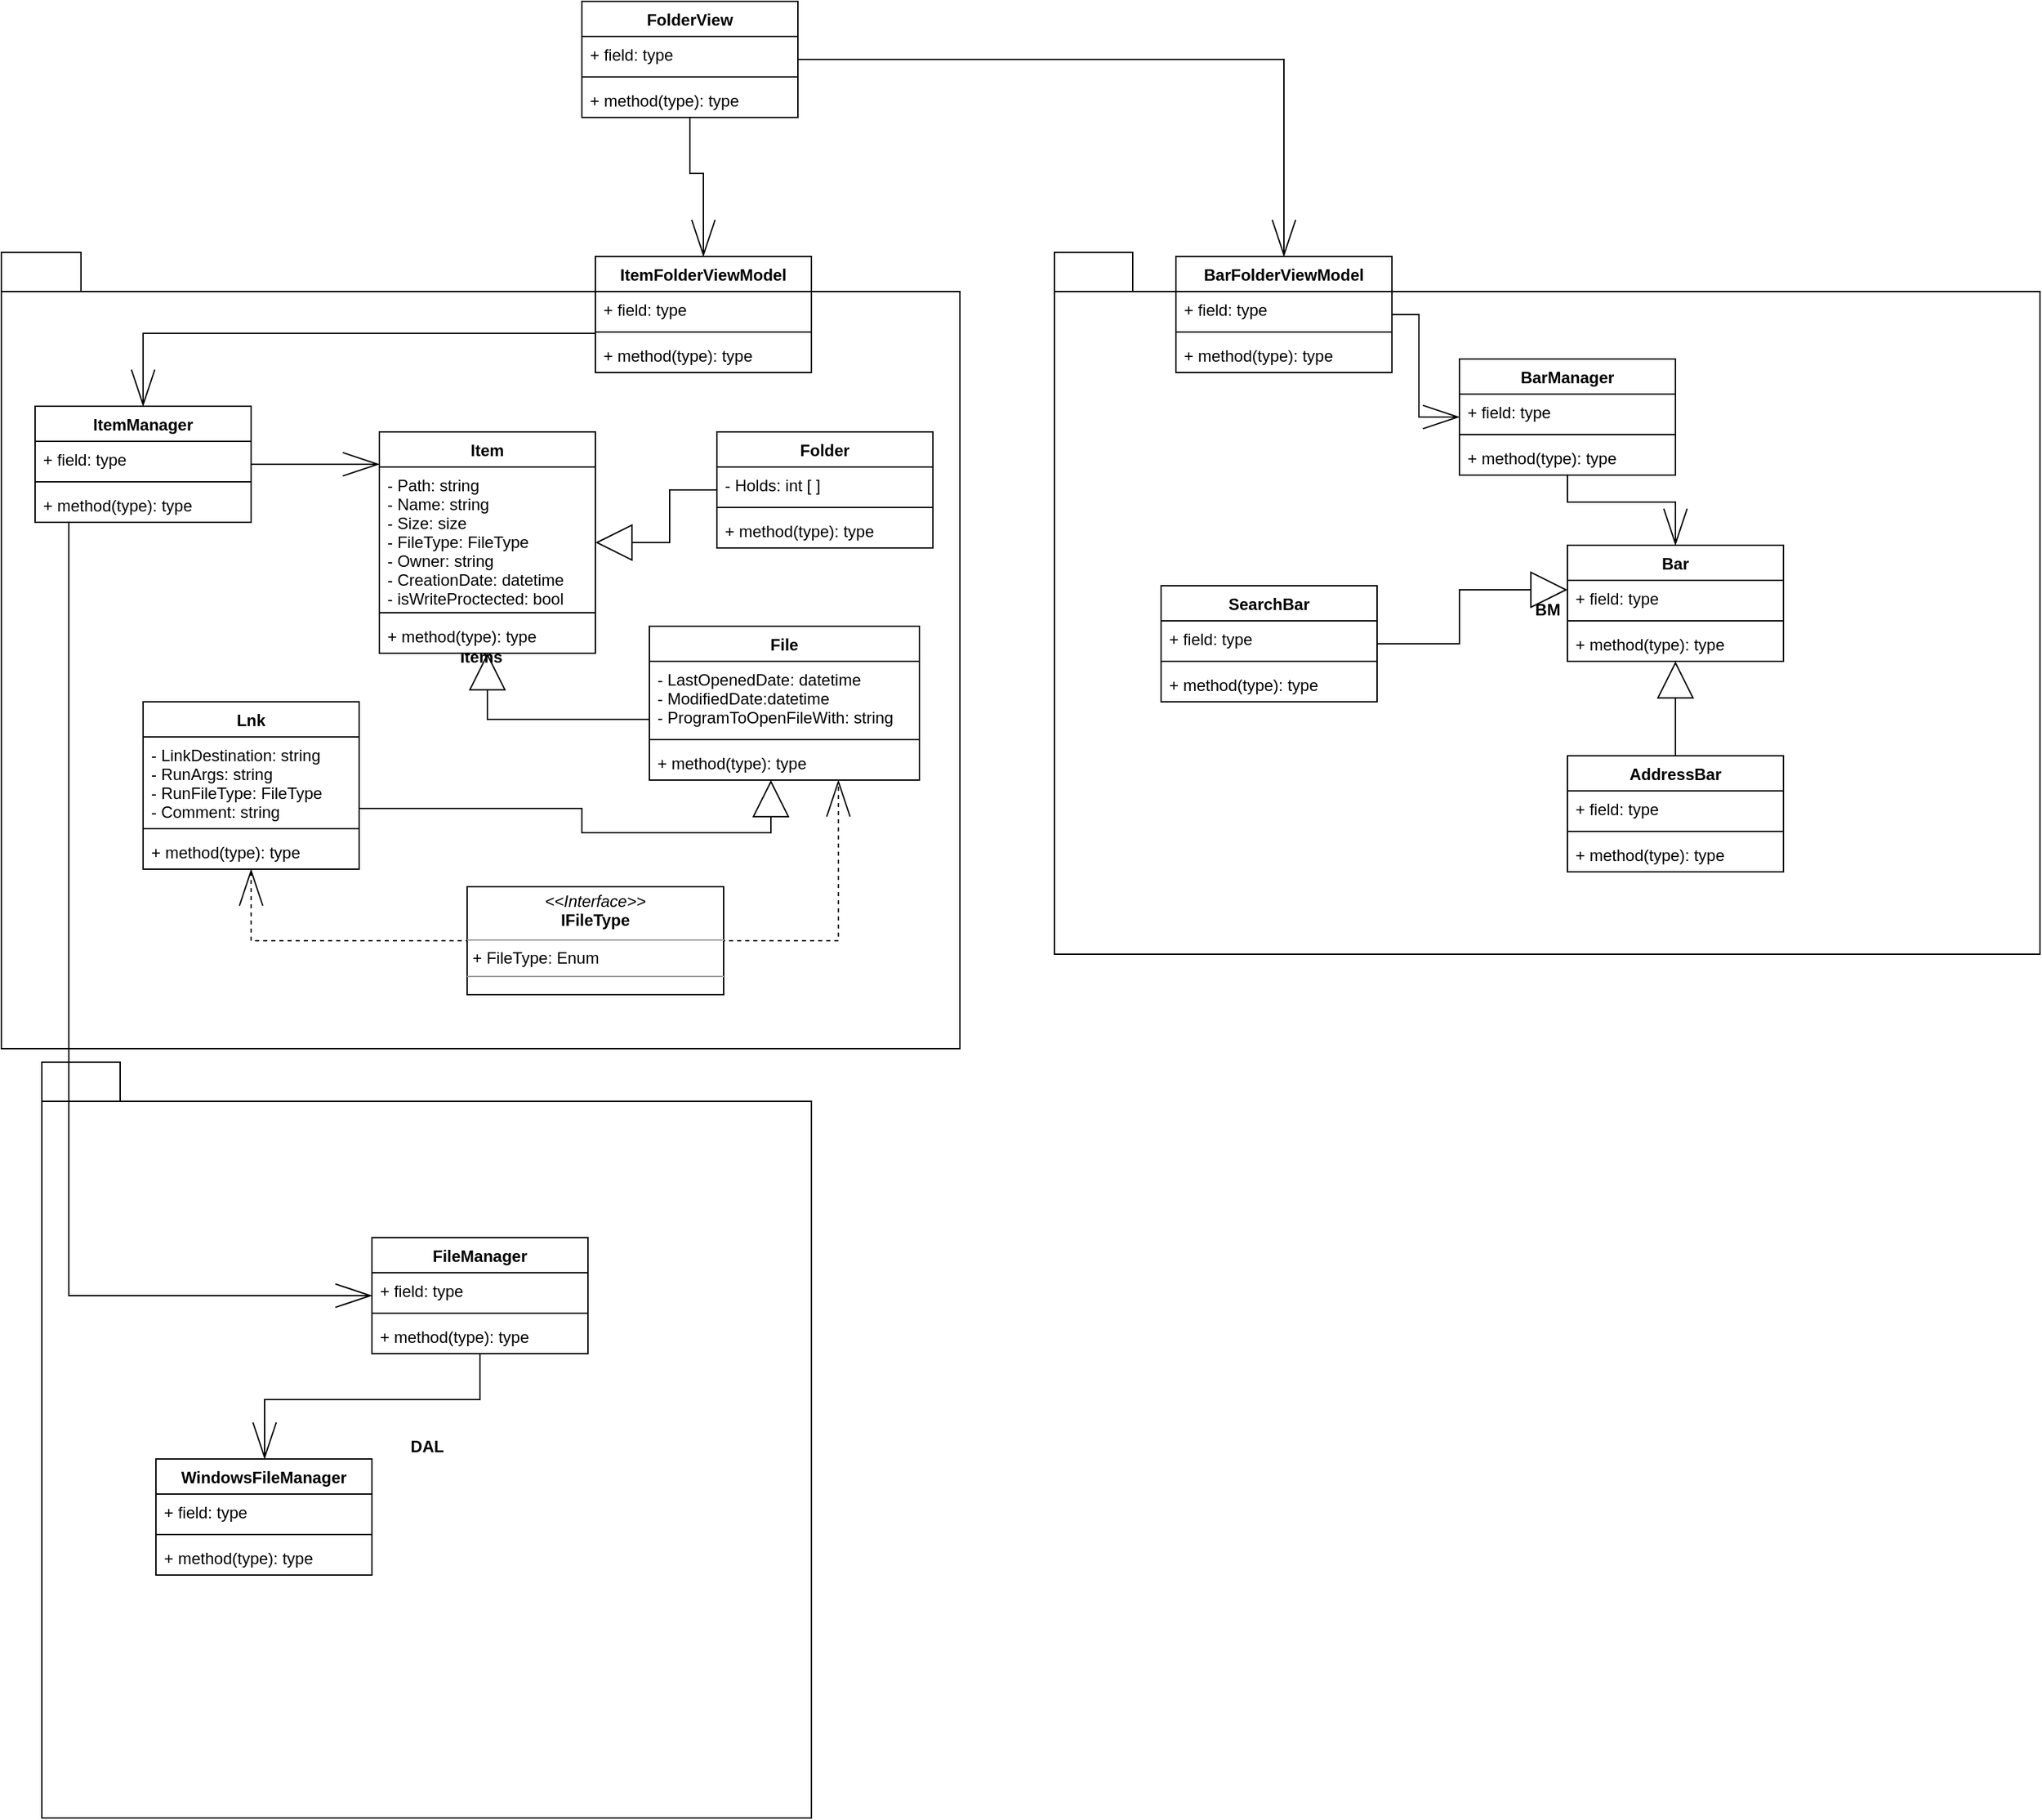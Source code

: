 <mxfile userAgent="Mozilla/5.0 (Windows NT 10.0; Win64; x64) AppleWebKit/537.36 (KHTML, like Gecko) draw.io/7.9.5 Chrome/58.0.303.110 Electron/1.7.5 Safari/537.36" version="9.1.2" editor="www.draw.io" type="device"><diagram id="53c331d8-db7f-5089-7e72-226cc335393a" name="Page-1"><mxGraphModel dx="1292" dy="1560" grid="1" gridSize="10" guides="1" tooltips="1" connect="1" arrows="1" fold="1" page="1" pageScale="1" pageWidth="1169" pageHeight="827" background="#ffffff" math="0" shadow="0"><root><mxCell id="0"/><mxCell id="1" parent="0"/><mxCell id="70" value="DAL&lt;br&gt;" style="shape=folder;fontStyle=1;spacingTop=10;tabWidth=58;tabHeight=29;tabPosition=left;html=1;rounded=0;glass=0;comic=0;startSize=26;" parent="1" vertex="1"><mxGeometry x="260" y="700" width="570" height="560" as="geometry"/></mxCell><mxCell id="67" value="BM" style="shape=folder;fontStyle=1;spacingTop=10;tabWidth=58;tabHeight=29;tabPosition=left;html=1;rounded=0;glass=0;comic=0;startSize=26;" parent="1" vertex="1"><mxGeometry x="1010" y="100" width="730" height="520" as="geometry"/></mxCell><mxCell id="2" value="Items&lt;br&gt;" style="shape=folder;fontStyle=1;spacingTop=10;tabWidth=58;tabHeight=29;tabPosition=left;html=1;rounded=0;glass=0;comic=0;startSize=26;" parent="1" vertex="1"><mxGeometry x="230" y="100" width="710" height="590" as="geometry"/></mxCell><mxCell id="8" value="Item&#10;" style="swimlane;fontStyle=1;align=center;verticalAlign=top;childLayout=stackLayout;horizontal=1;startSize=26;horizontalStack=0;resizeParent=1;resizeParentMax=0;resizeLast=0;collapsible=1;marginBottom=0;swimlaneFillColor=#ffffff;rounded=0;glass=0;comic=0;" parent="1" vertex="1"><mxGeometry x="510" y="233" width="160" height="164" as="geometry"/></mxCell><mxCell id="9" value="- Path: string&#10;- Name: string&#10;- Size: size&#10;- FileType: FileType&#10;- Owner: string&#10;- CreationDate: datetime&#10;- isWriteProctected: bool&#10;" style="text;strokeColor=none;fillColor=none;align=left;verticalAlign=top;spacingLeft=4;spacingRight=4;overflow=hidden;rotatable=0;points=[[0,0.5],[1,0.5]];portConstraint=eastwest;" parent="8" vertex="1"><mxGeometry y="26" width="160" height="104" as="geometry"/></mxCell><mxCell id="10" value="" style="line;strokeWidth=1;fillColor=none;align=left;verticalAlign=middle;spacingTop=-1;spacingLeft=3;spacingRight=3;rotatable=0;labelPosition=right;points=[];portConstraint=eastwest;" parent="8" vertex="1"><mxGeometry y="130" width="160" height="8" as="geometry"/></mxCell><mxCell id="11" value="+ method(type): type" style="text;strokeColor=none;fillColor=none;align=left;verticalAlign=top;spacingLeft=4;spacingRight=4;overflow=hidden;rotatable=0;points=[[0,0.5],[1,0.5]];portConstraint=eastwest;" parent="8" vertex="1"><mxGeometry y="138" width="160" height="26" as="geometry"/></mxCell><mxCell id="37" style="edgeStyle=orthogonalEdgeStyle;rounded=0;comic=0;html=1;startArrow=none;startFill=0;startSize=25;endArrow=openThin;endFill=0;endSize=25;jettySize=auto;orthogonalLoop=1;" parent="1" source="12" target="8" edge="1"><mxGeometry relative="1" as="geometry"><Array as="points"><mxPoint x="585" y="257"/></Array></mxGeometry></mxCell><mxCell id="12" value="ItemManager" style="swimlane;fontStyle=1;align=center;verticalAlign=top;childLayout=stackLayout;horizontal=1;startSize=26;horizontalStack=0;resizeParent=1;resizeParentMax=0;resizeLast=0;collapsible=1;marginBottom=0;swimlaneFillColor=#ffffff;rounded=0;glass=0;comic=0;" parent="1" vertex="1"><mxGeometry x="255" y="214" width="160" height="86" as="geometry"/></mxCell><mxCell id="13" value="+ field: type" style="text;strokeColor=none;fillColor=none;align=left;verticalAlign=top;spacingLeft=4;spacingRight=4;overflow=hidden;rotatable=0;points=[[0,0.5],[1,0.5]];portConstraint=eastwest;" parent="12" vertex="1"><mxGeometry y="26" width="160" height="26" as="geometry"/></mxCell><mxCell id="14" value="" style="line;strokeWidth=1;fillColor=none;align=left;verticalAlign=middle;spacingTop=-1;spacingLeft=3;spacingRight=3;rotatable=0;labelPosition=right;points=[];portConstraint=eastwest;" parent="12" vertex="1"><mxGeometry y="52" width="160" height="8" as="geometry"/></mxCell><mxCell id="15" value="+ method(type): type" style="text;strokeColor=none;fillColor=none;align=left;verticalAlign=top;spacingLeft=4;spacingRight=4;overflow=hidden;rotatable=0;points=[[0,0.5],[1,0.5]];portConstraint=eastwest;" parent="12" vertex="1"><mxGeometry y="60" width="160" height="26" as="geometry"/></mxCell><mxCell id="35" style="edgeStyle=orthogonalEdgeStyle;rounded=0;comic=0;html=1;startArrow=none;startFill=0;startSize=25;endArrow=block;endFill=0;endSize=25;jettySize=auto;orthogonalLoop=1;" parent="1" source="16" target="8" edge="1"><mxGeometry relative="1" as="geometry"><Array as="points"><mxPoint x="590" y="446"/></Array></mxGeometry></mxCell><mxCell id="16" value="File" style="swimlane;fontStyle=1;align=center;verticalAlign=top;childLayout=stackLayout;horizontal=1;startSize=26;horizontalStack=0;resizeParent=1;resizeParentMax=0;resizeLast=0;collapsible=1;marginBottom=0;swimlaneFillColor=#ffffff;rounded=0;glass=0;comic=0;" parent="1" vertex="1"><mxGeometry x="710" y="377" width="200" height="114" as="geometry"/></mxCell><mxCell id="17" value="- LastOpenedDate: datetime&#10;- ModifiedDate:datetime&#10;- ProgramToOpenFileWith: string&#10;" style="text;strokeColor=none;fillColor=none;align=left;verticalAlign=top;spacingLeft=4;spacingRight=4;overflow=hidden;rotatable=0;points=[[0,0.5],[1,0.5]];portConstraint=eastwest;" parent="16" vertex="1"><mxGeometry y="26" width="200" height="54" as="geometry"/></mxCell><mxCell id="18" value="" style="line;strokeWidth=1;fillColor=none;align=left;verticalAlign=middle;spacingTop=-1;spacingLeft=3;spacingRight=3;rotatable=0;labelPosition=right;points=[];portConstraint=eastwest;" parent="16" vertex="1"><mxGeometry y="80" width="200" height="8" as="geometry"/></mxCell><mxCell id="19" value="+ method(type): type" style="text;strokeColor=none;fillColor=none;align=left;verticalAlign=top;spacingLeft=4;spacingRight=4;overflow=hidden;rotatable=0;points=[[0,0.5],[1,0.5]];portConstraint=eastwest;" parent="16" vertex="1"><mxGeometry y="88" width="200" height="26" as="geometry"/></mxCell><mxCell id="34" style="edgeStyle=orthogonalEdgeStyle;rounded=0;comic=0;html=1;startArrow=none;startFill=0;startSize=25;endArrow=block;endFill=0;endSize=25;jettySize=auto;orthogonalLoop=1;" parent="1" source="20" target="8" edge="1"><mxGeometry relative="1" as="geometry"/></mxCell><mxCell id="20" value="Folder" style="swimlane;fontStyle=1;align=center;verticalAlign=top;childLayout=stackLayout;horizontal=1;startSize=26;horizontalStack=0;resizeParent=1;resizeParentMax=0;resizeLast=0;collapsible=1;marginBottom=0;swimlaneFillColor=#ffffff;rounded=0;glass=0;comic=0;" parent="1" vertex="1"><mxGeometry x="760" y="233" width="160" height="86" as="geometry"/></mxCell><mxCell id="21" value="- Holds: int [ ]" style="text;strokeColor=none;fillColor=none;align=left;verticalAlign=top;spacingLeft=4;spacingRight=4;overflow=hidden;rotatable=0;points=[[0,0.5],[1,0.5]];portConstraint=eastwest;" parent="20" vertex="1"><mxGeometry y="26" width="160" height="26" as="geometry"/></mxCell><mxCell id="22" value="" style="line;strokeWidth=1;fillColor=none;align=left;verticalAlign=middle;spacingTop=-1;spacingLeft=3;spacingRight=3;rotatable=0;labelPosition=right;points=[];portConstraint=eastwest;" parent="20" vertex="1"><mxGeometry y="52" width="160" height="8" as="geometry"/></mxCell><mxCell id="23" value="+ method(type): type" style="text;strokeColor=none;fillColor=none;align=left;verticalAlign=top;spacingLeft=4;spacingRight=4;overflow=hidden;rotatable=0;points=[[0,0.5],[1,0.5]];portConstraint=eastwest;" parent="20" vertex="1"><mxGeometry y="60" width="160" height="26" as="geometry"/></mxCell><mxCell id="36" style="edgeStyle=orthogonalEdgeStyle;rounded=0;comic=0;html=1;startArrow=none;startFill=0;startSize=25;endArrow=block;endFill=0;endSize=25;jettySize=auto;orthogonalLoop=1;" parent="1" source="24" target="16" edge="1"><mxGeometry relative="1" as="geometry"><Array as="points"><mxPoint x="660" y="512"/><mxPoint x="660" y="530"/><mxPoint x="800" y="530"/></Array><mxPoint x="600" y="525" as="sourcePoint"/><mxPoint x="830" y="484" as="targetPoint"/></mxGeometry></mxCell><mxCell id="24" value="Lnk" style="swimlane;fontStyle=1;align=center;verticalAlign=top;childLayout=stackLayout;horizontal=1;startSize=26;horizontalStack=0;resizeParent=1;resizeParentMax=0;resizeLast=0;collapsible=1;marginBottom=0;swimlaneFillColor=#ffffff;rounded=0;glass=0;comic=0;" parent="1" vertex="1"><mxGeometry x="335" y="433" width="160" height="124" as="geometry"/></mxCell><mxCell id="25" value="- LinkDestination: string&#10;- RunArgs: string&#10;- RunFileType: FileType&#10;- Comment: string" style="text;strokeColor=none;fillColor=none;align=left;verticalAlign=top;spacingLeft=4;spacingRight=4;overflow=hidden;rotatable=0;points=[[0,0.5],[1,0.5]];portConstraint=eastwest;" parent="24" vertex="1"><mxGeometry y="26" width="160" height="64" as="geometry"/></mxCell><mxCell id="26" value="" style="line;strokeWidth=1;fillColor=none;align=left;verticalAlign=middle;spacingTop=-1;spacingLeft=3;spacingRight=3;rotatable=0;labelPosition=right;points=[];portConstraint=eastwest;" parent="24" vertex="1"><mxGeometry y="90" width="160" height="8" as="geometry"/></mxCell><mxCell id="27" value="+ method(type): type" style="text;strokeColor=none;fillColor=none;align=left;verticalAlign=top;spacingLeft=4;spacingRight=4;overflow=hidden;rotatable=0;points=[[0,0.5],[1,0.5]];portConstraint=eastwest;" parent="24" vertex="1"><mxGeometry y="98" width="160" height="26" as="geometry"/></mxCell><mxCell id="108" style="edgeStyle=orthogonalEdgeStyle;rounded=0;comic=0;html=1;startArrow=none;startFill=0;startSize=25;endArrow=openThin;endFill=0;endSize=25;jettySize=auto;orthogonalLoop=1;" parent="1" source="30" target="103" edge="1"><mxGeometry relative="1" as="geometry"/></mxCell><mxCell id="113" style="edgeStyle=orthogonalEdgeStyle;rounded=0;comic=0;html=1;startArrow=none;startFill=0;startSize=25;endArrow=openThin;endFill=0;endSize=25;jettySize=auto;orthogonalLoop=1;" parent="1" source="30" target="109" edge="1"><mxGeometry relative="1" as="geometry"/></mxCell><mxCell id="30" value="FolderView" style="swimlane;fontStyle=1;align=center;verticalAlign=top;childLayout=stackLayout;horizontal=1;startSize=26;horizontalStack=0;resizeParent=1;resizeParentMax=0;resizeLast=0;collapsible=1;marginBottom=0;swimlaneFillColor=#ffffff;rounded=0;glass=0;comic=0;" parent="1" vertex="1"><mxGeometry x="660" y="-86" width="160" height="86" as="geometry"/></mxCell><mxCell id="31" value="+ field: type" style="text;strokeColor=none;fillColor=none;align=left;verticalAlign=top;spacingLeft=4;spacingRight=4;overflow=hidden;rotatable=0;points=[[0,0.5],[1,0.5]];portConstraint=eastwest;" parent="30" vertex="1"><mxGeometry y="26" width="160" height="26" as="geometry"/></mxCell><mxCell id="32" value="" style="line;strokeWidth=1;fillColor=none;align=left;verticalAlign=middle;spacingTop=-1;spacingLeft=3;spacingRight=3;rotatable=0;labelPosition=right;points=[];portConstraint=eastwest;" parent="30" vertex="1"><mxGeometry y="52" width="160" height="8" as="geometry"/></mxCell><mxCell id="33" value="+ method(type): type" style="text;strokeColor=none;fillColor=none;align=left;verticalAlign=top;spacingLeft=4;spacingRight=4;overflow=hidden;rotatable=0;points=[[0,0.5],[1,0.5]];portConstraint=eastwest;" parent="30" vertex="1"><mxGeometry y="60" width="160" height="26" as="geometry"/></mxCell><mxCell id="134" style="edgeStyle=orthogonalEdgeStyle;rounded=0;comic=0;html=1;startArrow=none;startFill=0;startSize=25;endArrow=openThin;endFill=0;endSize=25;jettySize=auto;orthogonalLoop=1;" parent="1" source="48" target="119" edge="1"><mxGeometry relative="1" as="geometry"/></mxCell><mxCell id="48" value="BarManager" style="swimlane;fontStyle=1;align=center;verticalAlign=top;childLayout=stackLayout;horizontal=1;startSize=26;horizontalStack=0;resizeParent=1;resizeParentMax=0;resizeLast=0;collapsible=1;marginBottom=0;swimlaneFillColor=#ffffff;rounded=0;glass=0;comic=0;" parent="1" vertex="1"><mxGeometry x="1310" y="179" width="160" height="86" as="geometry"/></mxCell><mxCell id="49" value="+ field: type" style="text;strokeColor=none;fillColor=none;align=left;verticalAlign=top;spacingLeft=4;spacingRight=4;overflow=hidden;rotatable=0;points=[[0,0.5],[1,0.5]];portConstraint=eastwest;" parent="48" vertex="1"><mxGeometry y="26" width="160" height="26" as="geometry"/></mxCell><mxCell id="50" value="" style="line;strokeWidth=1;fillColor=none;align=left;verticalAlign=middle;spacingTop=-1;spacingLeft=3;spacingRight=3;rotatable=0;labelPosition=right;points=[];portConstraint=eastwest;" parent="48" vertex="1"><mxGeometry y="52" width="160" height="8" as="geometry"/></mxCell><mxCell id="51" value="+ method(type): type" style="text;strokeColor=none;fillColor=none;align=left;verticalAlign=top;spacingLeft=4;spacingRight=4;overflow=hidden;rotatable=0;points=[[0,0.5],[1,0.5]];portConstraint=eastwest;" parent="48" vertex="1"><mxGeometry y="60" width="160" height="26" as="geometry"/></mxCell><mxCell id="91" style="edgeStyle=orthogonalEdgeStyle;rounded=0;comic=0;html=1;startArrow=none;startFill=0;startSize=25;endArrow=openThin;endFill=0;endSize=25;jettySize=auto;orthogonalLoop=1;" parent="1" source="76" target="81" edge="1"><mxGeometry relative="1" as="geometry"><Array as="points"><mxPoint x="585" y="950"/><mxPoint x="425" y="950"/></Array></mxGeometry></mxCell><mxCell id="76" value="FileManager" style="swimlane;fontStyle=1;align=center;verticalAlign=top;childLayout=stackLayout;horizontal=1;startSize=26;horizontalStack=0;resizeParent=1;resizeParentMax=0;resizeLast=0;collapsible=1;marginBottom=0;swimlaneFillColor=#ffffff;rounded=0;glass=0;comic=0;" parent="1" vertex="1"><mxGeometry x="504.5" y="830" width="160" height="86" as="geometry"/></mxCell><mxCell id="77" value="+ field: type" style="text;strokeColor=none;fillColor=none;align=left;verticalAlign=top;spacingLeft=4;spacingRight=4;overflow=hidden;rotatable=0;points=[[0,0.5],[1,0.5]];portConstraint=eastwest;" parent="76" vertex="1"><mxGeometry y="26" width="160" height="26" as="geometry"/></mxCell><mxCell id="78" value="" style="line;strokeWidth=1;fillColor=none;align=left;verticalAlign=middle;spacingTop=-1;spacingLeft=3;spacingRight=3;rotatable=0;labelPosition=right;points=[];portConstraint=eastwest;" parent="76" vertex="1"><mxGeometry y="52" width="160" height="8" as="geometry"/></mxCell><mxCell id="79" value="+ method(type): type" style="text;strokeColor=none;fillColor=none;align=left;verticalAlign=top;spacingLeft=4;spacingRight=4;overflow=hidden;rotatable=0;points=[[0,0.5],[1,0.5]];portConstraint=eastwest;" parent="76" vertex="1"><mxGeometry y="60" width="160" height="26" as="geometry"/></mxCell><mxCell id="81" value="WindowsFileManager" style="swimlane;fontStyle=1;align=center;verticalAlign=top;childLayout=stackLayout;horizontal=1;startSize=26;horizontalStack=0;resizeParent=1;resizeParentMax=0;resizeLast=0;collapsible=1;marginBottom=0;swimlaneFillColor=#ffffff;rounded=0;glass=0;comic=0;" parent="1" vertex="1"><mxGeometry x="344.5" y="994" width="160" height="86" as="geometry"/></mxCell><mxCell id="82" value="+ field: type" style="text;strokeColor=none;fillColor=none;align=left;verticalAlign=top;spacingLeft=4;spacingRight=4;overflow=hidden;rotatable=0;points=[[0,0.5],[1,0.5]];portConstraint=eastwest;" parent="81" vertex="1"><mxGeometry y="26" width="160" height="26" as="geometry"/></mxCell><mxCell id="83" value="" style="line;strokeWidth=1;fillColor=none;align=left;verticalAlign=middle;spacingTop=-1;spacingLeft=3;spacingRight=3;rotatable=0;labelPosition=right;points=[];portConstraint=eastwest;" parent="81" vertex="1"><mxGeometry y="52" width="160" height="8" as="geometry"/></mxCell><mxCell id="84" value="+ method(type): type" style="text;strokeColor=none;fillColor=none;align=left;verticalAlign=top;spacingLeft=4;spacingRight=4;overflow=hidden;rotatable=0;points=[[0,0.5],[1,0.5]];portConstraint=eastwest;" parent="81" vertex="1"><mxGeometry y="60" width="160" height="26" as="geometry"/></mxCell><mxCell id="107" style="edgeStyle=orthogonalEdgeStyle;rounded=0;comic=0;html=1;startArrow=none;startFill=0;startSize=25;endArrow=openThin;endFill=0;endSize=25;jettySize=auto;orthogonalLoop=1;" parent="1" source="103" target="12" edge="1"><mxGeometry relative="1" as="geometry"><Array as="points"><mxPoint x="335" y="160"/></Array></mxGeometry></mxCell><mxCell id="103" value="ItemFolderViewModel" style="swimlane;fontStyle=1;align=center;verticalAlign=top;childLayout=stackLayout;horizontal=1;startSize=26;horizontalStack=0;resizeParent=1;resizeParentMax=0;resizeLast=0;collapsible=1;marginBottom=0;swimlaneFillColor=#ffffff;rounded=0;glass=0;comic=0;" parent="1" vertex="1"><mxGeometry x="670" y="103" width="160" height="86" as="geometry"/></mxCell><mxCell id="104" value="+ field: type" style="text;strokeColor=none;fillColor=none;align=left;verticalAlign=top;spacingLeft=4;spacingRight=4;overflow=hidden;rotatable=0;points=[[0,0.5],[1,0.5]];portConstraint=eastwest;" parent="103" vertex="1"><mxGeometry y="26" width="160" height="26" as="geometry"/></mxCell><mxCell id="105" value="" style="line;strokeWidth=1;fillColor=none;align=left;verticalAlign=middle;spacingTop=-1;spacingLeft=3;spacingRight=3;rotatable=0;labelPosition=right;points=[];portConstraint=eastwest;" parent="103" vertex="1"><mxGeometry y="52" width="160" height="8" as="geometry"/></mxCell><mxCell id="106" value="+ method(type): type" style="text;strokeColor=none;fillColor=none;align=left;verticalAlign=top;spacingLeft=4;spacingRight=4;overflow=hidden;rotatable=0;points=[[0,0.5],[1,0.5]];portConstraint=eastwest;" parent="103" vertex="1"><mxGeometry y="60" width="160" height="26" as="geometry"/></mxCell><mxCell id="100" style="edgeStyle=orthogonalEdgeStyle;rounded=0;comic=0;html=1;startArrow=none;startFill=0;startSize=25;endArrow=openThin;endFill=0;endSize=25;jettySize=auto;orthogonalLoop=1;" parent="1" source="12" target="76" edge="1"><mxGeometry relative="1" as="geometry"><Array as="points"><mxPoint x="280" y="873"/></Array></mxGeometry></mxCell><mxCell id="114" style="edgeStyle=orthogonalEdgeStyle;rounded=0;comic=0;html=1;startArrow=none;startFill=0;startSize=25;endArrow=openThin;endFill=0;endSize=25;jettySize=auto;orthogonalLoop=1;" parent="1" source="109" target="48" edge="1"><mxGeometry relative="1" as="geometry"><Array as="points"><mxPoint x="1280" y="146"/><mxPoint x="1280" y="222"/></Array></mxGeometry></mxCell><mxCell id="109" value="BarFolderViewModel" style="swimlane;fontStyle=1;align=center;verticalAlign=top;childLayout=stackLayout;horizontal=1;startSize=26;horizontalStack=0;resizeParent=1;resizeParentMax=0;resizeLast=0;collapsible=1;marginBottom=0;swimlaneFillColor=#ffffff;rounded=0;glass=0;comic=0;labelBorderColor=none;" parent="1" vertex="1"><mxGeometry x="1100" y="103" width="160" height="86" as="geometry"/></mxCell><mxCell id="110" value="+ field: type" style="text;strokeColor=none;fillColor=none;align=left;verticalAlign=top;spacingLeft=4;spacingRight=4;overflow=hidden;rotatable=0;points=[[0,0.5],[1,0.5]];portConstraint=eastwest;" parent="109" vertex="1"><mxGeometry y="26" width="160" height="26" as="geometry"/></mxCell><mxCell id="111" value="" style="line;strokeWidth=1;fillColor=none;align=left;verticalAlign=middle;spacingTop=-1;spacingLeft=3;spacingRight=3;rotatable=0;labelPosition=right;points=[];portConstraint=eastwest;" parent="109" vertex="1"><mxGeometry y="52" width="160" height="8" as="geometry"/></mxCell><mxCell id="112" value="+ method(type): type" style="text;strokeColor=none;fillColor=none;align=left;verticalAlign=top;spacingLeft=4;spacingRight=4;overflow=hidden;rotatable=0;points=[[0,0.5],[1,0.5]];portConstraint=eastwest;" parent="109" vertex="1"><mxGeometry y="60" width="160" height="26" as="geometry"/></mxCell><mxCell id="119" value="Bar" style="swimlane;fontStyle=1;align=center;verticalAlign=top;childLayout=stackLayout;horizontal=1;startSize=26;horizontalStack=0;resizeParent=1;resizeParentMax=0;resizeLast=0;collapsible=1;marginBottom=0;swimlaneFillColor=#ffffff;rounded=0;glass=0;comic=0;" parent="1" vertex="1"><mxGeometry x="1390" y="317" width="160" height="86" as="geometry"/></mxCell><mxCell id="120" value="+ field: type" style="text;strokeColor=none;fillColor=none;align=left;verticalAlign=top;spacingLeft=4;spacingRight=4;overflow=hidden;rotatable=0;points=[[0,0.5],[1,0.5]];portConstraint=eastwest;" parent="119" vertex="1"><mxGeometry y="26" width="160" height="26" as="geometry"/></mxCell><mxCell id="121" value="" style="line;strokeWidth=1;fillColor=none;align=left;verticalAlign=middle;spacingTop=-1;spacingLeft=3;spacingRight=3;rotatable=0;labelPosition=right;points=[];portConstraint=eastwest;" parent="119" vertex="1"><mxGeometry y="52" width="160" height="8" as="geometry"/></mxCell><mxCell id="122" value="+ method(type): type" style="text;strokeColor=none;fillColor=none;align=left;verticalAlign=top;spacingLeft=4;spacingRight=4;overflow=hidden;rotatable=0;points=[[0,0.5],[1,0.5]];portConstraint=eastwest;" parent="119" vertex="1"><mxGeometry y="60" width="160" height="26" as="geometry"/></mxCell><mxCell id="133" style="edgeStyle=orthogonalEdgeStyle;rounded=0;comic=0;html=1;startArrow=none;startFill=0;startSize=25;endArrow=block;endFill=0;endSize=25;jettySize=auto;orthogonalLoop=1;" parent="1" source="124" target="119" edge="1"><mxGeometry relative="1" as="geometry"/></mxCell><mxCell id="124" value="AddressBar" style="swimlane;fontStyle=1;align=center;verticalAlign=top;childLayout=stackLayout;horizontal=1;startSize=26;horizontalStack=0;resizeParent=1;resizeParentMax=0;resizeLast=0;collapsible=1;marginBottom=0;swimlaneFillColor=#ffffff;rounded=0;glass=0;comic=0;" parent="1" vertex="1"><mxGeometry x="1390" y="473" width="160" height="86" as="geometry"/></mxCell><mxCell id="125" value="+ field: type" style="text;strokeColor=none;fillColor=none;align=left;verticalAlign=top;spacingLeft=4;spacingRight=4;overflow=hidden;rotatable=0;points=[[0,0.5],[1,0.5]];portConstraint=eastwest;" parent="124" vertex="1"><mxGeometry y="26" width="160" height="26" as="geometry"/></mxCell><mxCell id="126" value="" style="line;strokeWidth=1;fillColor=none;align=left;verticalAlign=middle;spacingTop=-1;spacingLeft=3;spacingRight=3;rotatable=0;labelPosition=right;points=[];portConstraint=eastwest;" parent="124" vertex="1"><mxGeometry y="52" width="160" height="8" as="geometry"/></mxCell><mxCell id="127" value="+ method(type): type" style="text;strokeColor=none;fillColor=none;align=left;verticalAlign=top;spacingLeft=4;spacingRight=4;overflow=hidden;rotatable=0;points=[[0,0.5],[1,0.5]];portConstraint=eastwest;" parent="124" vertex="1"><mxGeometry y="60" width="160" height="26" as="geometry"/></mxCell><mxCell id="132" style="edgeStyle=orthogonalEdgeStyle;rounded=0;comic=0;html=1;startArrow=none;startFill=0;startSize=25;endArrow=block;endFill=0;endSize=25;jettySize=auto;orthogonalLoop=1;" parent="1" source="128" target="119" edge="1"><mxGeometry relative="1" as="geometry"><Array as="points"><mxPoint x="1310" y="390"/><mxPoint x="1310" y="350"/></Array></mxGeometry></mxCell><mxCell id="128" value="SearchBar" style="swimlane;fontStyle=1;align=center;verticalAlign=top;childLayout=stackLayout;horizontal=1;startSize=26;horizontalStack=0;resizeParent=1;resizeParentMax=0;resizeLast=0;collapsible=1;marginBottom=0;swimlaneFillColor=#ffffff;rounded=0;glass=0;comic=0;" parent="1" vertex="1"><mxGeometry x="1089" y="347" width="160" height="86" as="geometry"/></mxCell><mxCell id="129" value="+ field: type" style="text;strokeColor=none;fillColor=none;align=left;verticalAlign=top;spacingLeft=4;spacingRight=4;overflow=hidden;rotatable=0;points=[[0,0.5],[1,0.5]];portConstraint=eastwest;" parent="128" vertex="1"><mxGeometry y="26" width="160" height="26" as="geometry"/></mxCell><mxCell id="130" value="" style="line;strokeWidth=1;fillColor=none;align=left;verticalAlign=middle;spacingTop=-1;spacingLeft=3;spacingRight=3;rotatable=0;labelPosition=right;points=[];portConstraint=eastwest;" parent="128" vertex="1"><mxGeometry y="52" width="160" height="8" as="geometry"/></mxCell><mxCell id="131" value="+ method(type): type" style="text;strokeColor=none;fillColor=none;align=left;verticalAlign=top;spacingLeft=4;spacingRight=4;overflow=hidden;rotatable=0;points=[[0,0.5],[1,0.5]];portConstraint=eastwest;" parent="128" vertex="1"><mxGeometry y="60" width="160" height="26" as="geometry"/></mxCell><mxCell id="140" style="edgeStyle=orthogonalEdgeStyle;rounded=0;comic=0;html=1;exitX=1;exitY=0.25;startArrow=none;startFill=0;startSize=25;endArrow=openThin;endFill=0;endSize=25;jettySize=auto;orthogonalLoop=1;dashed=1;" edge="1" parent="1" source="139" target="16"><mxGeometry relative="1" as="geometry"><Array as="points"><mxPoint x="765" y="610"/><mxPoint x="850" y="610"/></Array></mxGeometry></mxCell><mxCell id="141" style="edgeStyle=orthogonalEdgeStyle;rounded=0;comic=0;html=1;exitX=0;exitY=0.25;startArrow=none;startFill=0;startSize=25;endArrow=openThin;endFill=0;endSize=25;jettySize=auto;orthogonalLoop=1;dashed=1;" edge="1" parent="1" source="139" target="24"><mxGeometry relative="1" as="geometry"><Array as="points"><mxPoint x="575" y="610"/><mxPoint x="415" y="610"/></Array></mxGeometry></mxCell><mxCell id="139" value="&lt;p style=&quot;margin: 0px ; margin-top: 4px ; text-align: center&quot;&gt;&lt;i&gt;&amp;lt;&amp;lt;Interface&amp;gt;&amp;gt;&lt;/i&gt;&lt;br&gt;&lt;b&gt;IFileType&lt;/b&gt;&lt;/p&gt;&lt;hr size=&quot;1&quot;&gt;&lt;p style=&quot;margin: 0px ; margin-left: 4px&quot;&gt;+ FileType: Enum&lt;/p&gt;&lt;hr size=&quot;1&quot;&gt;&lt;p style=&quot;margin: 0px ; margin-left: 4px&quot;&gt;&lt;br&gt;&lt;/p&gt;" style="verticalAlign=top;align=left;overflow=fill;fontSize=12;fontFamily=Helvetica;html=1;rounded=0;glass=0;comic=0;startSize=26;" vertex="1" parent="1"><mxGeometry x="575" y="570" width="190" height="80" as="geometry"/></mxCell></root></mxGraphModel></diagram></mxfile>